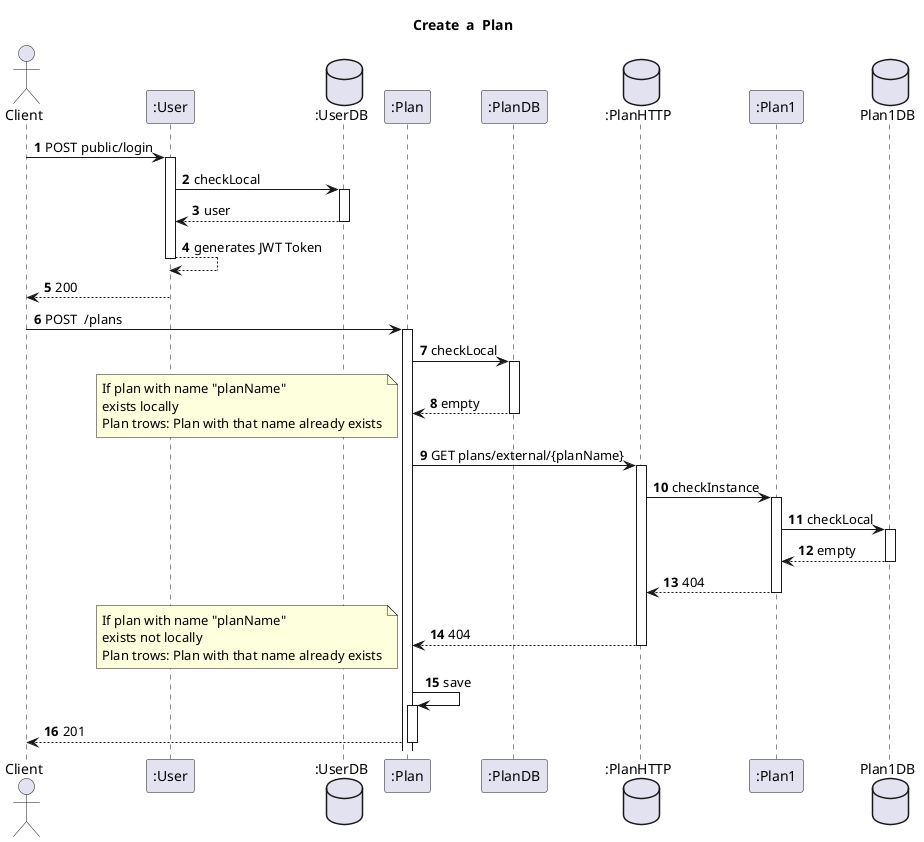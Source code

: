 @startuml
'https://plantuml.com/sequence-diagram
autoactivate on
autonumber
title  Create  a  Plan

autonumber

actor "Client" as Ac
participant ":User" as User
database ":UserDB" as Udb

participant ":Plan" as Plan
participant ":PlanDB" as PDB
database ":PlanHTTP" as PHTTP
participant ":Plan1" as Plan1
database "Plan1DB" as PDB1


Ac->User: POST public/login
User->Udb:checkLocal
Udb-->User:user
User-->User:generates JWT Token
User-->Ac:200
Ac->Plan:POST  /plans
Plan->PDB:checkLocal
PDB-->Plan:empty
note left
If plan with name "planName"
exists locally
Plan trows: Plan with that name already exists
end note
Plan->PHTTP:GET plans/external/{planName}
PHTTP->Plan1:checkInstance
Plan1->PDB1:checkLocal
PDB1-->Plan1:empty
Plan1-->PHTTP:404
PHTTP-->Plan:404
note left
If plan with name "planName"
exists not locally
Plan trows: Plan with that name already exists
end note
Plan->Plan:save
Plan-->Ac:201




@enduml